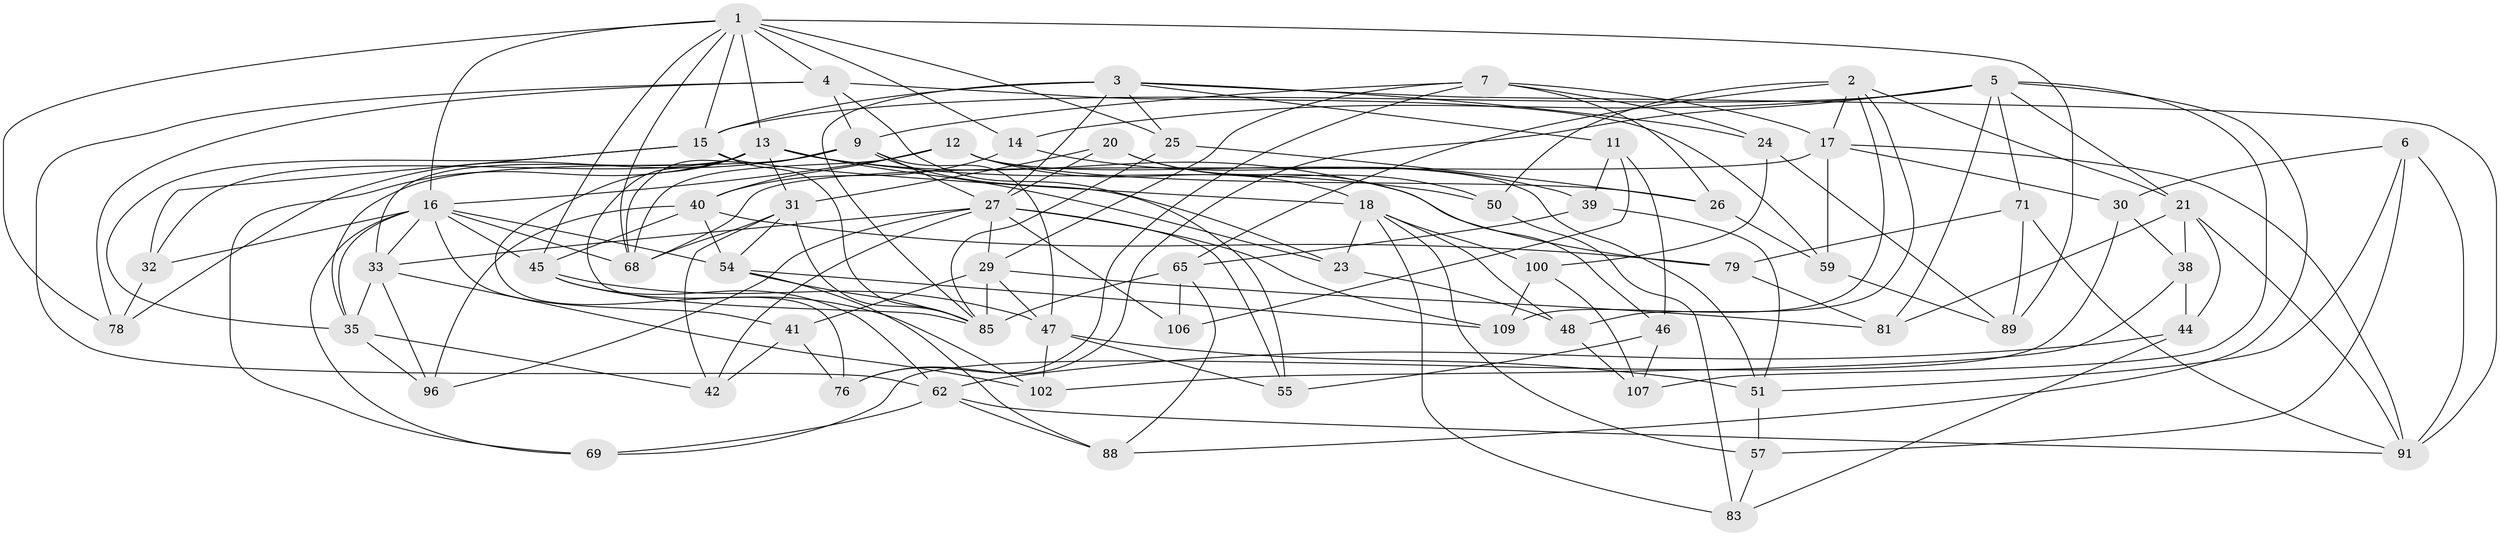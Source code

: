 // original degree distribution, {4: 1.0}
// Generated by graph-tools (version 1.1) at 2025/20/03/04/25 18:20:31]
// undirected, 65 vertices, 170 edges
graph export_dot {
graph [start="1"]
  node [color=gray90,style=filled];
  1 [super="+10"];
  2 [super="+8"];
  3 [super="+105+103"];
  4 [super="+74"];
  5 [super="+22"];
  6;
  7 [super="+36"];
  9 [super="+90+61"];
  11;
  12 [super="+66"];
  13 [super="+37+28+53"];
  14;
  15 [super="+67+73"];
  16 [super="+49+60"];
  17 [super="+63"];
  18 [super="+72+87"];
  20;
  21 [super="+43"];
  23;
  24;
  25;
  26;
  27 [super="+75"];
  29 [super="+58"];
  30;
  31 [super="+64"];
  32;
  33 [super="+34"];
  35 [super="+82"];
  38;
  39;
  40 [super="+70"];
  41;
  42;
  44;
  45 [super="+80"];
  46;
  47 [super="+97"];
  48;
  50;
  51 [super="+86"];
  54 [super="+93"];
  55;
  57 [super="+84"];
  59;
  62 [super="+99"];
  65 [super="+92"];
  68 [super="+77"];
  69;
  71;
  76;
  78;
  79;
  81;
  83;
  85 [super="+101+95"];
  88;
  89;
  91 [super="+104"];
  96;
  100;
  102;
  106;
  107;
  109;
  1 -- 25;
  1 -- 16;
  1 -- 78;
  1 -- 68;
  1 -- 13;
  1 -- 45;
  1 -- 14;
  1 -- 15;
  1 -- 89;
  1 -- 4;
  2 -- 21;
  2 -- 65;
  2 -- 48;
  2 -- 50;
  2 -- 109;
  2 -- 17;
  3 -- 85;
  3 -- 15 [weight=2];
  3 -- 24;
  3 -- 11;
  3 -- 25;
  3 -- 27;
  3 -- 91;
  4 -- 59;
  4 -- 62;
  4 -- 9;
  4 -- 78;
  4 -- 23;
  5 -- 88;
  5 -- 21;
  5 -- 107;
  5 -- 81;
  5 -- 71;
  5 -- 76;
  5 -- 14;
  5 -- 15;
  6 -- 30;
  6 -- 91;
  6 -- 51;
  6 -- 57;
  7 -- 76;
  7 -- 24;
  7 -- 9;
  7 -- 17;
  7 -- 26;
  7 -- 29;
  9 -- 27;
  9 -- 35;
  9 -- 78;
  9 -- 68;
  9 -- 55;
  9 -- 47;
  11 -- 46;
  11 -- 39;
  11 -- 106;
  12 -- 51;
  12 -- 16;
  12 -- 26;
  12 -- 68;
  12 -- 18;
  12 -- 40;
  13 -- 32;
  13 -- 23;
  13 -- 31;
  13 -- 50;
  13 -- 69;
  13 -- 76;
  13 -- 33;
  13 -- 85;
  13 -- 79;
  14 -- 40;
  14 -- 39;
  15 -- 32;
  15 -- 35;
  15 -- 18;
  15 -- 85;
  16 -- 32;
  16 -- 41;
  16 -- 33;
  16 -- 35;
  16 -- 68;
  16 -- 69;
  16 -- 54;
  16 -- 45;
  17 -- 91;
  17 -- 59;
  17 -- 68;
  17 -- 30;
  18 -- 48;
  18 -- 23;
  18 -- 57 [weight=2];
  18 -- 83;
  18 -- 100;
  20 -- 46;
  20 -- 50;
  20 -- 31;
  20 -- 27;
  21 -- 38;
  21 -- 81;
  21 -- 44;
  21 -- 91;
  23 -- 48;
  24 -- 89;
  24 -- 100;
  25 -- 26;
  25 -- 85;
  26 -- 59;
  27 -- 109;
  27 -- 55;
  27 -- 96;
  27 -- 106;
  27 -- 42;
  27 -- 29;
  27 -- 33;
  29 -- 81;
  29 -- 41;
  29 -- 85;
  29 -- 47;
  30 -- 38;
  30 -- 69;
  31 -- 68;
  31 -- 54;
  31 -- 42;
  31 -- 85;
  32 -- 78;
  33 -- 102;
  33 -- 35;
  33 -- 96;
  35 -- 42;
  35 -- 96;
  38 -- 102;
  38 -- 44;
  39 -- 51;
  39 -- 65;
  40 -- 79;
  40 -- 45;
  40 -- 96;
  40 -- 54;
  41 -- 42;
  41 -- 76;
  44 -- 62;
  44 -- 83;
  45 -- 102;
  45 -- 47;
  45 -- 62;
  46 -- 55;
  46 -- 107;
  47 -- 55;
  47 -- 51;
  47 -- 102;
  48 -- 107;
  50 -- 83;
  51 -- 57 [weight=2];
  54 -- 88;
  54 -- 109;
  54 -- 85;
  57 -- 83;
  59 -- 89;
  62 -- 88;
  62 -- 69;
  62 -- 91;
  65 -- 106 [weight=2];
  65 -- 88;
  65 -- 85;
  71 -- 79;
  71 -- 89;
  71 -- 91;
  79 -- 81;
  100 -- 109;
  100 -- 107;
}
